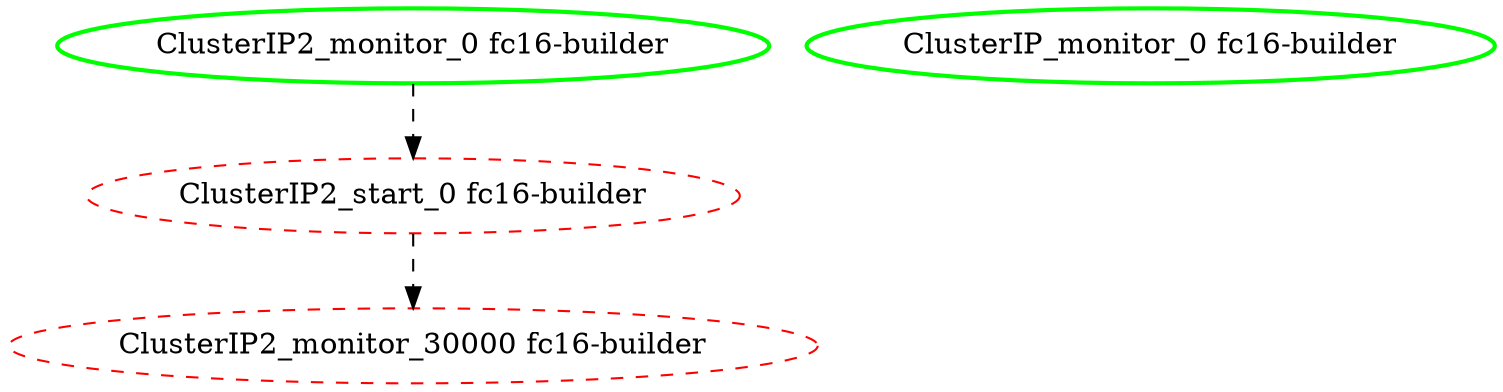 digraph "g" {
"ClusterIP2_monitor_0 fc16-builder" -> "ClusterIP2_start_0 fc16-builder" [ style = dashed]
"ClusterIP2_monitor_0 fc16-builder" [ style=bold color="green" fontcolor="black"]
"ClusterIP2_monitor_30000 fc16-builder" [ style=dashed color="red" fontcolor="black"]
"ClusterIP2_start_0 fc16-builder" -> "ClusterIP2_monitor_30000 fc16-builder" [ style = dashed]
"ClusterIP2_start_0 fc16-builder" [ style=dashed color="red" fontcolor="black"]
"ClusterIP_monitor_0 fc16-builder" [ style=bold color="green" fontcolor="black"]
}
